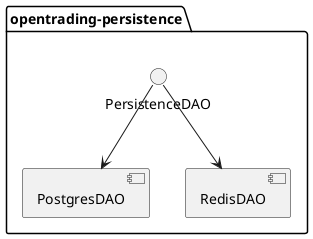 @startuml

package "opentrading-persistence" {
    () "PersistenceDAO" as P
    [PostgresDAO] as PP
    [RedisDAO] as RP

    P --> PP
    P --> RP
}

@enduml